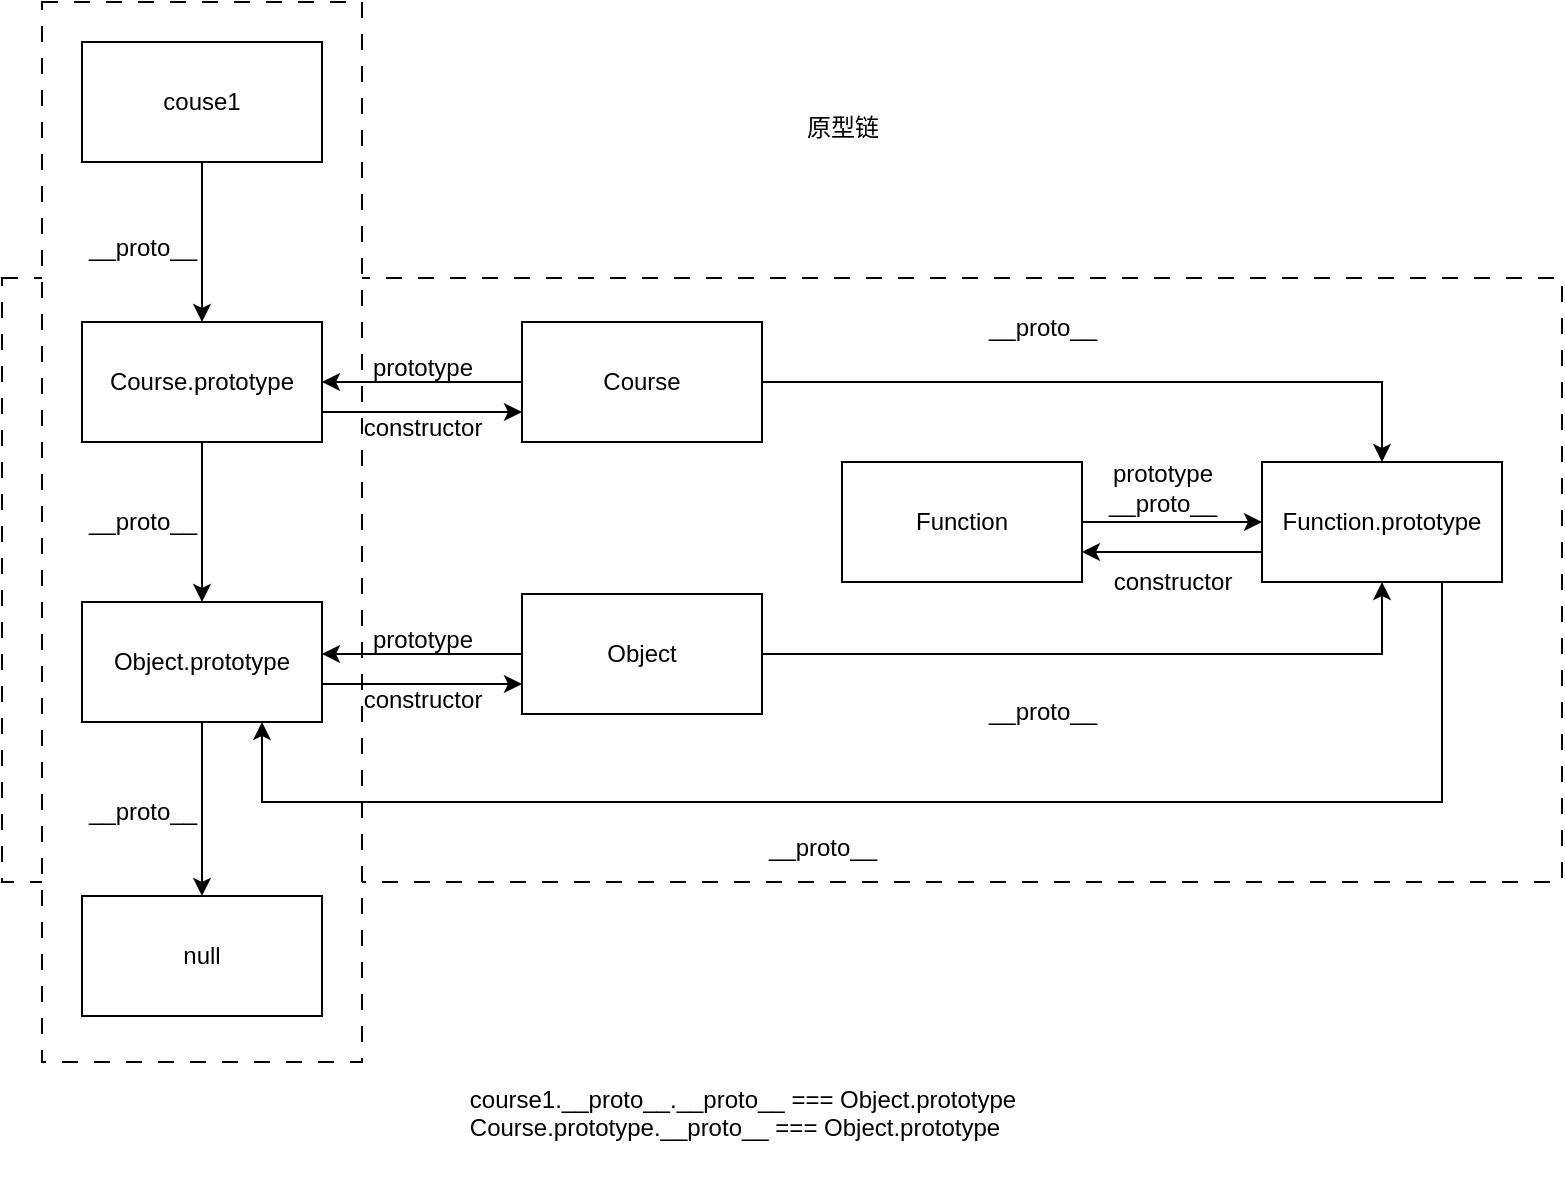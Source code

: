 <mxfile>
    <diagram id="OzyOfjKePgK2Kka0ILB-" name="Page-1">
        <mxGraphModel dx="898" dy="878" grid="1" gridSize="10" guides="1" tooltips="1" connect="1" arrows="1" fold="1" page="1" pageScale="1" pageWidth="827" pageHeight="1169" math="0" shadow="0">
            <root>
                <mxCell id="0"/>
                <mxCell id="1" parent="0"/>
                <mxCell id="lVFujl7vvUWovAULhIDM-63" value="" style="rounded=0;whiteSpace=wrap;html=1;dashed=1;dashPattern=8 8;fillColor=default;fontStyle=1" parent="1" vertex="1">
                    <mxGeometry x="10" y="198" width="780" height="302" as="geometry"/>
                </mxCell>
                <mxCell id="lVFujl7vvUWovAULhIDM-58" value="" style="rounded=0;whiteSpace=wrap;html=1;dashed=1;dashPattern=8 8;fillColor=default;" parent="1" vertex="1">
                    <mxGeometry x="30" y="60" width="160" height="530" as="geometry"/>
                </mxCell>
                <mxCell id="lVFujl7vvUWovAULhIDM-27" value="" style="edgeStyle=orthogonalEdgeStyle;rounded=0;orthogonalLoop=1;jettySize=auto;html=1;" parent="1" source="lVFujl7vvUWovAULhIDM-14" target="lVFujl7vvUWovAULhIDM-26" edge="1">
                    <mxGeometry relative="1" as="geometry"/>
                </mxCell>
                <mxCell id="lVFujl7vvUWovAULhIDM-14" value="couse1" style="rounded=0;whiteSpace=wrap;html=1;" parent="1" vertex="1">
                    <mxGeometry x="50" y="80" width="120" height="60" as="geometry"/>
                </mxCell>
                <mxCell id="lVFujl7vvUWovAULhIDM-29" value="" style="edgeStyle=orthogonalEdgeStyle;rounded=0;orthogonalLoop=1;jettySize=auto;html=1;" parent="1" source="lVFujl7vvUWovAULhIDM-26" target="lVFujl7vvUWovAULhIDM-28" edge="1">
                    <mxGeometry relative="1" as="geometry"/>
                </mxCell>
                <mxCell id="lVFujl7vvUWovAULhIDM-26" value="Course.prototype" style="rounded=0;whiteSpace=wrap;html=1;" parent="1" vertex="1">
                    <mxGeometry x="50" y="220" width="120" height="60" as="geometry"/>
                </mxCell>
                <mxCell id="lVFujl7vvUWovAULhIDM-31" value="" style="edgeStyle=orthogonalEdgeStyle;rounded=0;orthogonalLoop=1;jettySize=auto;html=1;" parent="1" source="lVFujl7vvUWovAULhIDM-28" target="lVFujl7vvUWovAULhIDM-30" edge="1">
                    <mxGeometry relative="1" as="geometry"/>
                </mxCell>
                <mxCell id="lVFujl7vvUWovAULhIDM-28" value="Object.prototype" style="rounded=0;whiteSpace=wrap;html=1;" parent="1" vertex="1">
                    <mxGeometry x="50" y="360" width="120" height="60" as="geometry"/>
                </mxCell>
                <mxCell id="lVFujl7vvUWovAULhIDM-30" value="null" style="rounded=0;whiteSpace=wrap;html=1;" parent="1" vertex="1">
                    <mxGeometry x="50" y="507" width="120" height="60" as="geometry"/>
                </mxCell>
                <mxCell id="lVFujl7vvUWovAULhIDM-33" value="" style="edgeStyle=orthogonalEdgeStyle;rounded=0;orthogonalLoop=1;jettySize=auto;html=1;" parent="1" source="lVFujl7vvUWovAULhIDM-32" target="lVFujl7vvUWovAULhIDM-26" edge="1">
                    <mxGeometry relative="1" as="geometry"/>
                </mxCell>
                <mxCell id="lVFujl7vvUWovAULhIDM-45" value="" style="edgeStyle=orthogonalEdgeStyle;rounded=0;orthogonalLoop=1;jettySize=auto;html=1;" parent="1" source="lVFujl7vvUWovAULhIDM-32" target="lVFujl7vvUWovAULhIDM-42" edge="1">
                    <mxGeometry relative="1" as="geometry"/>
                </mxCell>
                <mxCell id="lVFujl7vvUWovAULhIDM-32" value="Course" style="rounded=0;whiteSpace=wrap;html=1;" parent="1" vertex="1">
                    <mxGeometry x="270" y="220" width="120" height="60" as="geometry"/>
                </mxCell>
                <mxCell id="lVFujl7vvUWovAULhIDM-34" value="" style="endArrow=classic;html=1;rounded=0;exitX=1;exitY=0.75;exitDx=0;exitDy=0;entryX=0;entryY=0.75;entryDx=0;entryDy=0;" parent="1" source="lVFujl7vvUWovAULhIDM-26" target="lVFujl7vvUWovAULhIDM-32" edge="1">
                    <mxGeometry width="50" height="50" relative="1" as="geometry">
                        <mxPoint x="280" y="350" as="sourcePoint"/>
                        <mxPoint x="330" y="300" as="targetPoint"/>
                    </mxGeometry>
                </mxCell>
                <mxCell id="lVFujl7vvUWovAULhIDM-35" value="prototype" style="text;html=1;align=center;verticalAlign=middle;resizable=0;points=[];autosize=1;strokeColor=none;fillColor=none;" parent="1" vertex="1">
                    <mxGeometry x="185" y="228" width="70" height="30" as="geometry"/>
                </mxCell>
                <mxCell id="lVFujl7vvUWovAULhIDM-36" value="constructor" style="text;html=1;align=center;verticalAlign=middle;resizable=0;points=[];autosize=1;strokeColor=none;fillColor=none;" parent="1" vertex="1">
                    <mxGeometry x="180" y="258" width="80" height="30" as="geometry"/>
                </mxCell>
                <mxCell id="lVFujl7vvUWovAULhIDM-37" value="" style="edgeStyle=orthogonalEdgeStyle;rounded=0;orthogonalLoop=1;jettySize=auto;html=1;" parent="1" source="lVFujl7vvUWovAULhIDM-38" edge="1">
                    <mxGeometry relative="1" as="geometry">
                        <mxPoint x="170" y="386" as="targetPoint"/>
                    </mxGeometry>
                </mxCell>
                <mxCell id="lVFujl7vvUWovAULhIDM-38" value="Object" style="rounded=0;whiteSpace=wrap;html=1;" parent="1" vertex="1">
                    <mxGeometry x="270" y="356" width="120" height="60" as="geometry"/>
                </mxCell>
                <mxCell id="lVFujl7vvUWovAULhIDM-39" value="" style="endArrow=classic;html=1;rounded=0;exitX=1;exitY=0.75;exitDx=0;exitDy=0;entryX=0;entryY=0.75;entryDx=0;entryDy=0;" parent="1" target="lVFujl7vvUWovAULhIDM-38" edge="1">
                    <mxGeometry width="50" height="50" relative="1" as="geometry">
                        <mxPoint x="170" y="401" as="sourcePoint"/>
                        <mxPoint x="330" y="436" as="targetPoint"/>
                    </mxGeometry>
                </mxCell>
                <mxCell id="lVFujl7vvUWovAULhIDM-40" value="prototype" style="text;html=1;align=center;verticalAlign=middle;resizable=0;points=[];autosize=1;strokeColor=none;fillColor=none;" parent="1" vertex="1">
                    <mxGeometry x="185" y="364" width="70" height="30" as="geometry"/>
                </mxCell>
                <mxCell id="lVFujl7vvUWovAULhIDM-41" value="constructor" style="text;html=1;align=center;verticalAlign=middle;resizable=0;points=[];autosize=1;strokeColor=none;fillColor=none;" parent="1" vertex="1">
                    <mxGeometry x="180" y="394" width="80" height="30" as="geometry"/>
                </mxCell>
                <mxCell id="lVFujl7vvUWovAULhIDM-42" value="Function.prototype" style="rounded=0;whiteSpace=wrap;html=1;" parent="1" vertex="1">
                    <mxGeometry x="640" y="290" width="120" height="60" as="geometry"/>
                </mxCell>
                <mxCell id="lVFujl7vvUWovAULhIDM-46" value="__proto__" style="text;html=1;align=center;verticalAlign=middle;resizable=0;points=[];autosize=1;strokeColor=none;fillColor=none;" parent="1" vertex="1">
                    <mxGeometry x="490" y="208" width="80" height="30" as="geometry"/>
                </mxCell>
                <mxCell id="lVFujl7vvUWovAULhIDM-47" value="" style="endArrow=classic;html=1;rounded=0;exitX=1;exitY=0.5;exitDx=0;exitDy=0;entryX=0.5;entryY=1;entryDx=0;entryDy=0;" parent="1" source="lVFujl7vvUWovAULhIDM-38" target="lVFujl7vvUWovAULhIDM-42" edge="1">
                    <mxGeometry width="50" height="50" relative="1" as="geometry">
                        <mxPoint x="420" y="350" as="sourcePoint"/>
                        <mxPoint x="470" y="300" as="targetPoint"/>
                        <Array as="points">
                            <mxPoint x="700" y="386"/>
                        </Array>
                    </mxGeometry>
                </mxCell>
                <mxCell id="lVFujl7vvUWovAULhIDM-48" value="__proto__" style="text;html=1;align=center;verticalAlign=middle;resizable=0;points=[];autosize=1;strokeColor=none;fillColor=none;" parent="1" vertex="1">
                    <mxGeometry x="490" y="400" width="80" height="30" as="geometry"/>
                </mxCell>
                <mxCell id="lVFujl7vvUWovAULhIDM-53" value="" style="edgeStyle=orthogonalEdgeStyle;rounded=0;orthogonalLoop=1;jettySize=auto;html=1;" parent="1" source="lVFujl7vvUWovAULhIDM-52" target="lVFujl7vvUWovAULhIDM-42" edge="1">
                    <mxGeometry relative="1" as="geometry"/>
                </mxCell>
                <mxCell id="lVFujl7vvUWovAULhIDM-52" value="Function" style="rounded=0;whiteSpace=wrap;html=1;" parent="1" vertex="1">
                    <mxGeometry x="430" y="290" width="120" height="60" as="geometry"/>
                </mxCell>
                <mxCell id="lVFujl7vvUWovAULhIDM-54" value="prototype&lt;div&gt;__proto__&lt;/div&gt;" style="text;html=1;align=center;verticalAlign=middle;resizable=0;points=[];autosize=1;strokeColor=none;fillColor=none;" parent="1" vertex="1">
                    <mxGeometry x="550" y="283" width="80" height="40" as="geometry"/>
                </mxCell>
                <mxCell id="lVFujl7vvUWovAULhIDM-55" value="" style="endArrow=classic;html=1;rounded=0;exitX=0.75;exitY=1;exitDx=0;exitDy=0;entryX=0.75;entryY=1;entryDx=0;entryDy=0;" parent="1" source="lVFujl7vvUWovAULhIDM-42" target="lVFujl7vvUWovAULhIDM-28" edge="1">
                    <mxGeometry width="50" height="50" relative="1" as="geometry">
                        <mxPoint x="420" y="350" as="sourcePoint"/>
                        <mxPoint x="470" y="300" as="targetPoint"/>
                        <Array as="points">
                            <mxPoint x="730" y="460"/>
                            <mxPoint x="140" y="460"/>
                        </Array>
                    </mxGeometry>
                </mxCell>
                <mxCell id="lVFujl7vvUWovAULhIDM-57" value="__proto__" style="text;html=1;align=center;verticalAlign=middle;resizable=0;points=[];autosize=1;strokeColor=none;fillColor=none;" parent="1" vertex="1">
                    <mxGeometry x="380" y="468" width="80" height="30" as="geometry"/>
                </mxCell>
                <mxCell id="lVFujl7vvUWovAULhIDM-59" value="__proto__" style="text;html=1;align=center;verticalAlign=middle;resizable=0;points=[];autosize=1;strokeColor=none;fillColor=none;" parent="1" vertex="1">
                    <mxGeometry x="40" y="168" width="80" height="30" as="geometry"/>
                </mxCell>
                <mxCell id="lVFujl7vvUWovAULhIDM-60" value="__proto__" style="text;html=1;align=center;verticalAlign=middle;resizable=0;points=[];autosize=1;strokeColor=none;fillColor=none;" parent="1" vertex="1">
                    <mxGeometry x="40" y="305" width="80" height="30" as="geometry"/>
                </mxCell>
                <mxCell id="lVFujl7vvUWovAULhIDM-61" value="__proto__" style="text;html=1;align=center;verticalAlign=middle;resizable=0;points=[];autosize=1;strokeColor=none;fillColor=none;" parent="1" vertex="1">
                    <mxGeometry x="40" y="450" width="80" height="30" as="geometry"/>
                </mxCell>
                <mxCell id="lVFujl7vvUWovAULhIDM-62" value="原型链" style="text;html=1;align=center;verticalAlign=middle;resizable=0;points=[];autosize=1;strokeColor=none;fillColor=none;" parent="1" vertex="1">
                    <mxGeometry x="400" y="108" width="60" height="30" as="geometry"/>
                </mxCell>
                <mxCell id="lVFujl7vvUWovAULhIDM-65" value="&lt;div&gt;course1.__proto__.__proto__ === Object.prototype&lt;/div&gt;&lt;div style=&quot;text-align: left;&quot;&gt;&lt;div&gt;Course.prototype.__proto__ === Object.prototype&lt;/div&gt;&lt;div&gt;&lt;br&gt;&lt;/div&gt;&lt;/div&gt;" style="text;html=1;align=center;verticalAlign=middle;resizable=0;points=[];autosize=1;strokeColor=none;fillColor=none;" parent="1" vertex="1">
                    <mxGeometry x="230" y="593" width="300" height="60" as="geometry"/>
                </mxCell>
                <mxCell id="2" value="" style="edgeStyle=none;orthogonalLoop=1;jettySize=auto;html=1;entryX=1;entryY=0.75;entryDx=0;entryDy=0;exitX=0;exitY=0.75;exitDx=0;exitDy=0;" parent="1" source="lVFujl7vvUWovAULhIDM-42" target="lVFujl7vvUWovAULhIDM-52" edge="1">
                    <mxGeometry width="100" relative="1" as="geometry">
                        <mxPoint x="540" y="370" as="sourcePoint"/>
                        <mxPoint x="640" y="370" as="targetPoint"/>
                        <Array as="points"/>
                    </mxGeometry>
                </mxCell>
                <mxCell id="3" value="constructor" style="text;html=1;align=center;verticalAlign=middle;resizable=0;points=[];autosize=1;strokeColor=none;fillColor=none;" parent="1" vertex="1">
                    <mxGeometry x="555" y="335" width="80" height="30" as="geometry"/>
                </mxCell>
            </root>
        </mxGraphModel>
    </diagram>
</mxfile>
